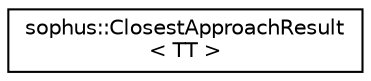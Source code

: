digraph "Graphical Class Hierarchy"
{
 // LATEX_PDF_SIZE
  edge [fontname="Helvetica",fontsize="10",labelfontname="Helvetica",labelfontsize="10"];
  node [fontname="Helvetica",fontsize="10",shape=record];
  rankdir="LR";
  Node0 [label="sophus::ClosestApproachResult\l\< TT \>",height=0.2,width=0.4,color="black", fillcolor="white", style="filled",URL="$structsophus_1_1_closest_approach_result.html",tooltip=" "];
}
